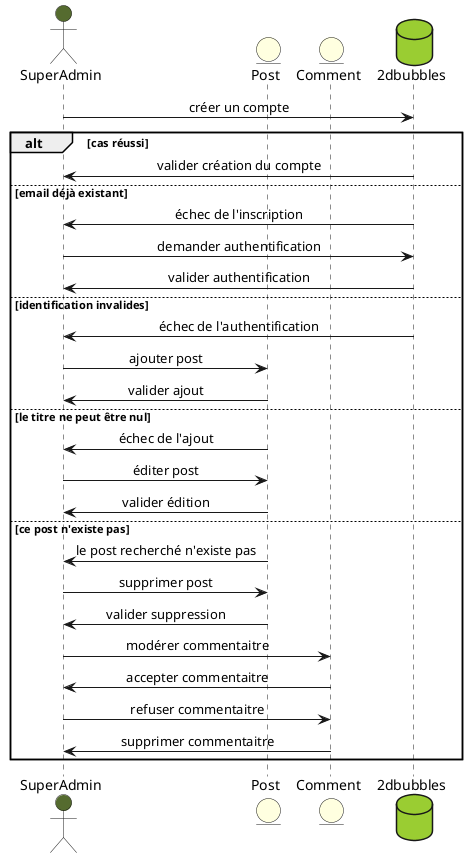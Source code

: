 @startuml UserSuperAdminSequence

skinparam responseMessageBelowArrow true
skinparam SequenceMessageAlignment center

actor SuperAdmin as SuperAdmin #DarkOliveGreen

entity Post as Post #LightYellow
entity Comment as Comment #LightYellow

database 2dbubbles as 2dbubbles #YellowGreen

SuperAdmin -> 2dbubbles: créer un compte
alt cas réussi
2dbubbles -> SuperAdmin: valider création du compte
else email déjà existant 
2dbubbles -> SuperAdmin: échec de l'inscription

SuperAdmin -> 2dbubbles: demander authentification 
2dbubbles -> SuperAdmin: valider authentification 
else identification invalides
2dbubbles -> SuperAdmin: échec de l'authentification

SuperAdmin -> Post: ajouter post
Post -> SuperAdmin: valider ajout
else le titre ne peut être nul
Post -> SuperAdmin: échec de l'ajout

SuperAdmin -> Post: éditer post
Post -> SuperAdmin: valider édition
else ce post n'existe pas
Post -> SuperAdmin: le post recherché n'existe pas

SuperAdmin -> Post: supprimer post
Post -> SuperAdmin: valider suppression

SuperAdmin -> Comment: modérer commentaitre
Comment -> SuperAdmin: accepter commentaitre
SuperAdmin  -> Comment: refuser commentaitre
Comment -> SuperAdmin: supprimer commentaitre

end
@enduml
